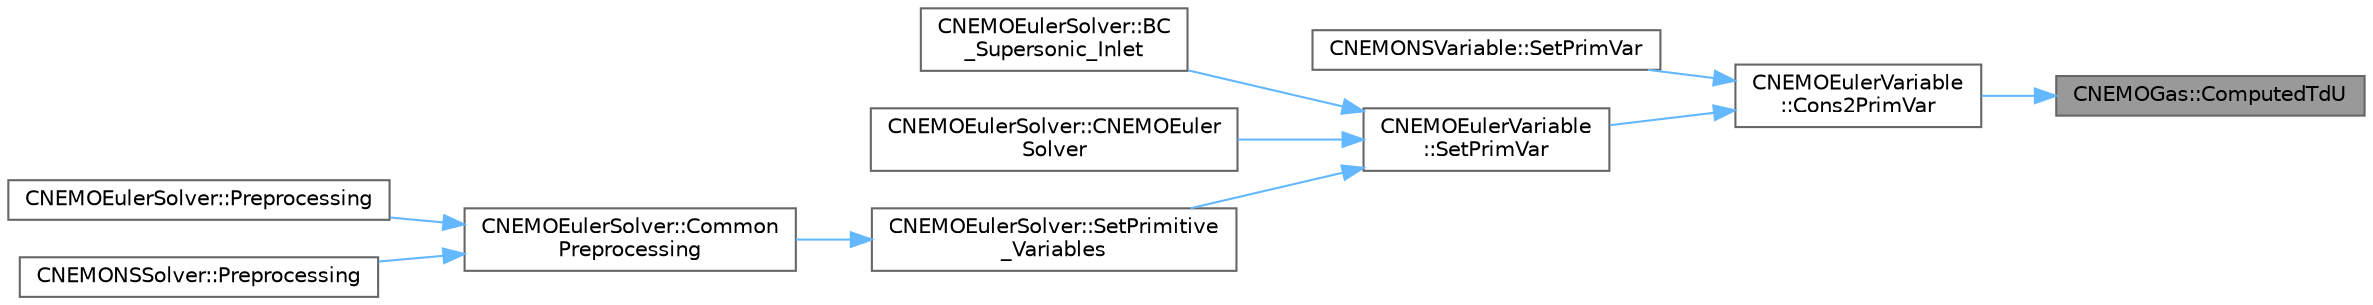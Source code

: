 digraph "CNEMOGas::ComputedTdU"
{
 // LATEX_PDF_SIZE
  bgcolor="transparent";
  edge [fontname=Helvetica,fontsize=10,labelfontname=Helvetica,labelfontsize=10];
  node [fontname=Helvetica,fontsize=10,shape=box,height=0.2,width=0.4];
  rankdir="RL";
  Node1 [id="Node000001",label="CNEMOGas::ComputedTdU",height=0.2,width=0.4,color="gray40", fillcolor="grey60", style="filled", fontcolor="black",tooltip="Compute derivative of temperature w.r.t. conservative variables."];
  Node1 -> Node2 [id="edge1_Node000001_Node000002",dir="back",color="steelblue1",style="solid",tooltip=" "];
  Node2 [id="Node000002",label="CNEMOEulerVariable\l::Cons2PrimVar",height=0.2,width=0.4,color="grey40", fillcolor="white", style="filled",URL="$classCNEMOEulerVariable.html#ad95dbeb3e9b5634fab7c6a768442c7b9",tooltip="Set all the primitive and secondary variables from the conserved vector."];
  Node2 -> Node3 [id="edge2_Node000002_Node000003",dir="back",color="steelblue1",style="solid",tooltip=" "];
  Node3 [id="Node000003",label="CNEMONSVariable::SetPrimVar",height=0.2,width=0.4,color="grey40", fillcolor="white", style="filled",URL="$classCNEMONSVariable.html#aaf19bc249dae14fccd4a739901a83efd",tooltip="Set all the primitive variables for compressible flows."];
  Node2 -> Node4 [id="edge3_Node000002_Node000004",dir="back",color="steelblue1",style="solid",tooltip=" "];
  Node4 [id="Node000004",label="CNEMOEulerVariable\l::SetPrimVar",height=0.2,width=0.4,color="grey40", fillcolor="white", style="filled",URL="$classCNEMOEulerVariable.html#aaf86b1f3586f5b0b8015ddf1311d7ce4",tooltip="Set all the primitive variables for compressible flows."];
  Node4 -> Node5 [id="edge4_Node000004_Node000005",dir="back",color="steelblue1",style="solid",tooltip=" "];
  Node5 [id="Node000005",label="CNEMOEulerSolver::BC\l_Supersonic_Inlet",height=0.2,width=0.4,color="grey40", fillcolor="white", style="filled",URL="$classCNEMOEulerSolver.html#a1448f7a4a713ada22016532249a56a95",tooltip="Impose a supersonic inlet boundary condition."];
  Node4 -> Node6 [id="edge5_Node000004_Node000006",dir="back",color="steelblue1",style="solid",tooltip=" "];
  Node6 [id="Node000006",label="CNEMOEulerSolver::CNEMOEuler\lSolver",height=0.2,width=0.4,color="grey40", fillcolor="white", style="filled",URL="$classCNEMOEulerSolver.html#a192d56e184ee19ad0b0dd3282b74f1e6",tooltip="Contructor of the class."];
  Node4 -> Node7 [id="edge6_Node000004_Node000007",dir="back",color="steelblue1",style="solid",tooltip=" "];
  Node7 [id="Node000007",label="CNEMOEulerSolver::SetPrimitive\l_Variables",height=0.2,width=0.4,color="grey40", fillcolor="white", style="filled",URL="$classCNEMOEulerSolver.html#aa3498ebe1779c01daf8380d6a7d0aa7d",tooltip="Computes primitive variables."];
  Node7 -> Node8 [id="edge7_Node000007_Node000008",dir="back",color="steelblue1",style="solid",tooltip=" "];
  Node8 [id="Node000008",label="CNEMOEulerSolver::Common\lPreprocessing",height=0.2,width=0.4,color="grey40", fillcolor="white", style="filled",URL="$classCNEMOEulerSolver.html#a27f21d6dbfb7f6c600f759caf7625087",tooltip="Preprocessing actions common to the Euler and NS solvers."];
  Node8 -> Node9 [id="edge8_Node000008_Node000009",dir="back",color="steelblue1",style="solid",tooltip=" "];
  Node9 [id="Node000009",label="CNEMOEulerSolver::Preprocessing",height=0.2,width=0.4,color="grey40", fillcolor="white", style="filled",URL="$classCNEMOEulerSolver.html#a3c5a59b5c1c9195757626bff151dbaa9",tooltip="Compute the velocity^2, SoundSpeed, Pressure, Enthalpy, Viscosity."];
  Node8 -> Node10 [id="edge9_Node000008_Node000010",dir="back",color="steelblue1",style="solid",tooltip=" "];
  Node10 [id="Node000010",label="CNEMONSSolver::Preprocessing",height=0.2,width=0.4,color="grey40", fillcolor="white", style="filled",URL="$classCNEMONSSolver.html#aef1c13c42cd8103377619f7d94660d6a",tooltip="Restart residual and compute gradients."];
}
